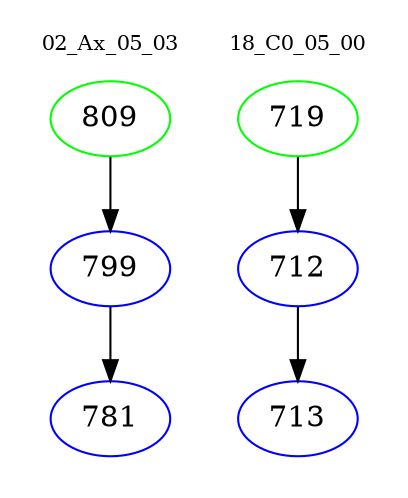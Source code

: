 digraph{
subgraph cluster_0 {
color = white
label = "02_Ax_05_03";
fontsize=10;
T0_809 [label="809", color="green"]
T0_809 -> T0_799 [color="black"]
T0_799 [label="799", color="blue"]
T0_799 -> T0_781 [color="black"]
T0_781 [label="781", color="blue"]
}
subgraph cluster_1 {
color = white
label = "18_C0_05_00";
fontsize=10;
T1_719 [label="719", color="green"]
T1_719 -> T1_712 [color="black"]
T1_712 [label="712", color="blue"]
T1_712 -> T1_713 [color="black"]
T1_713 [label="713", color="blue"]
}
}
